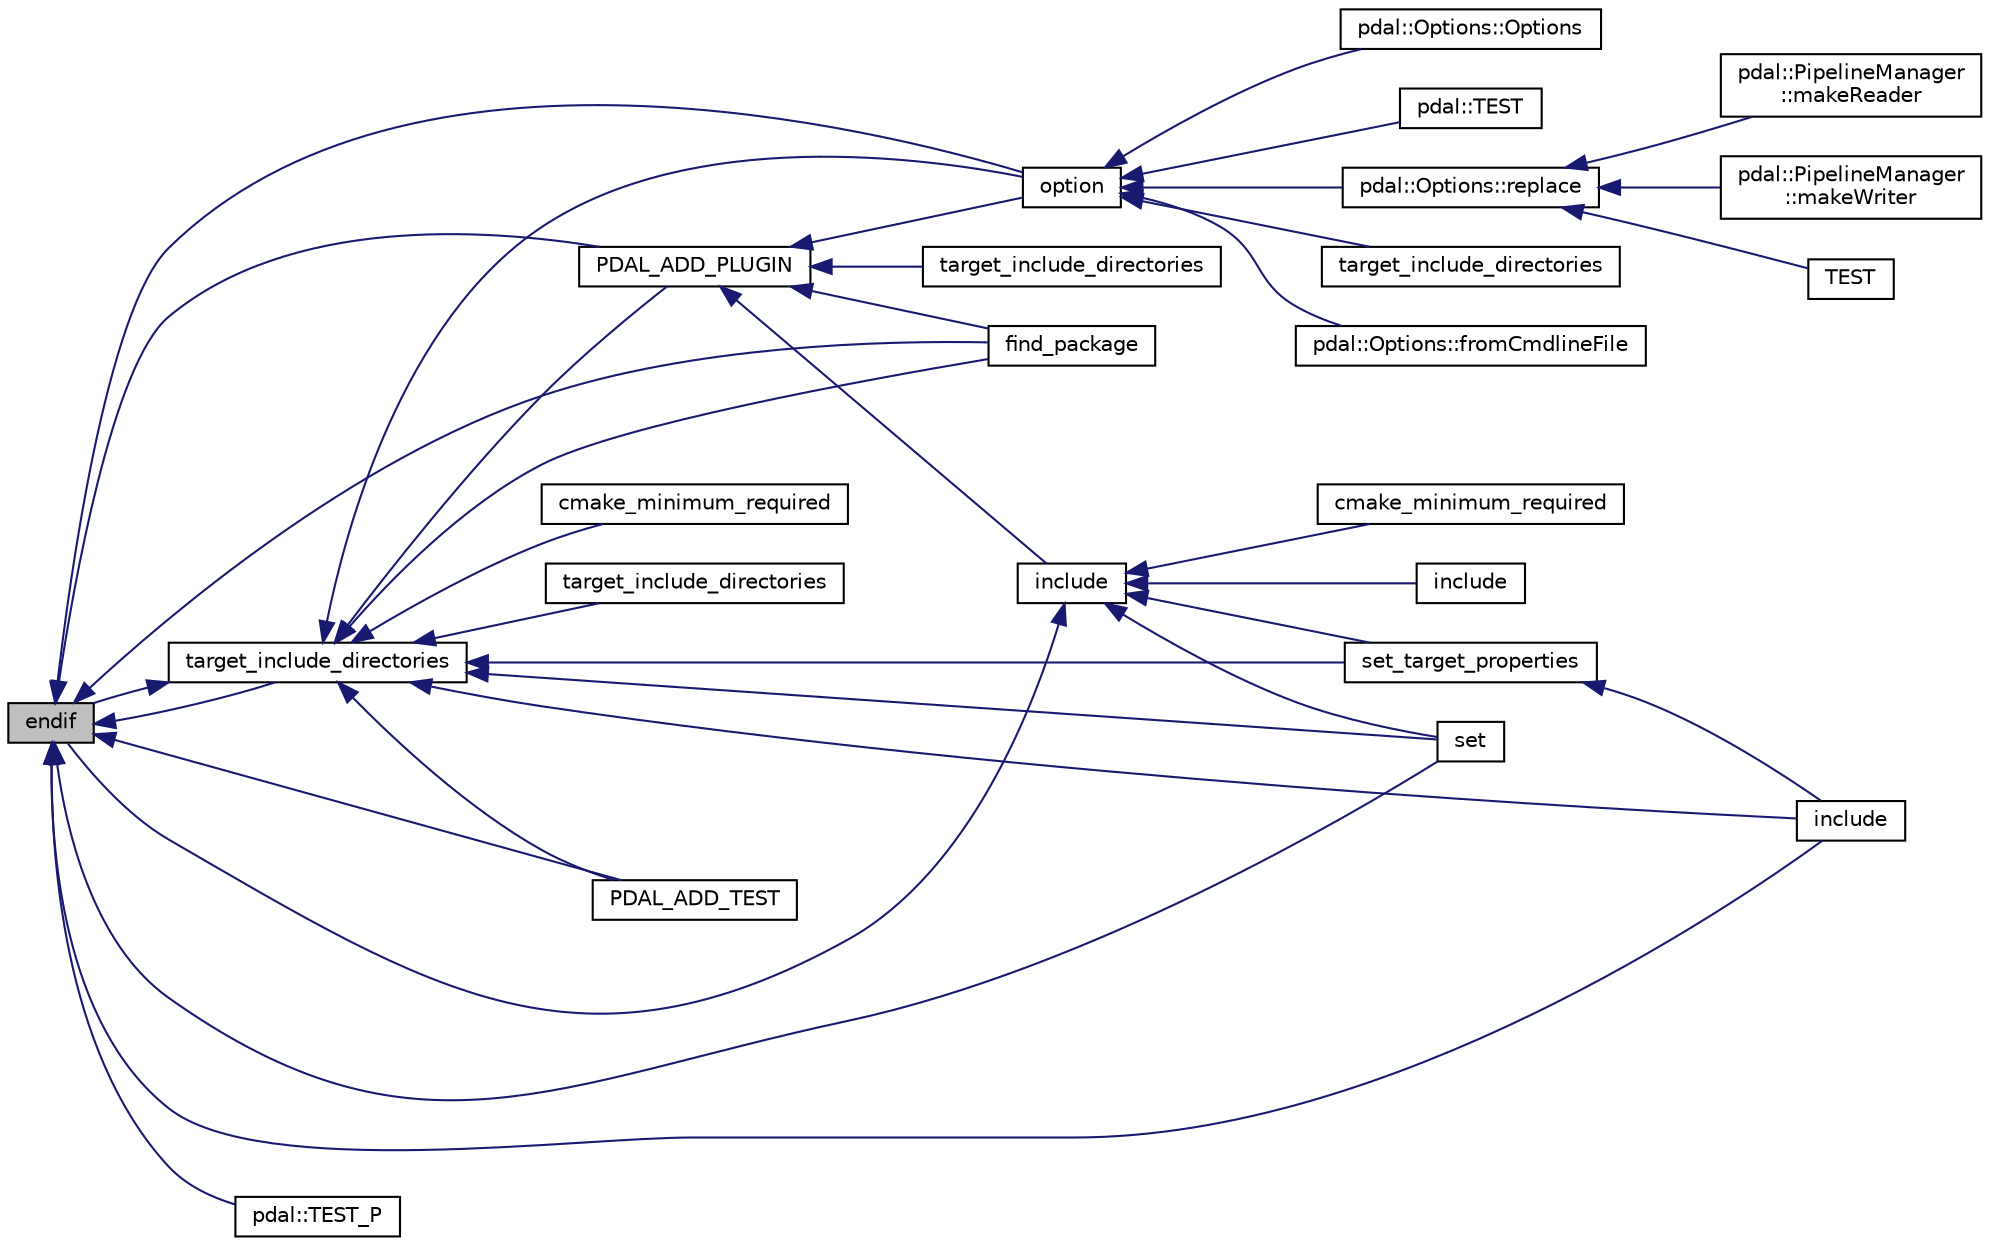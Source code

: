 digraph "endif"
{
  edge [fontname="Helvetica",fontsize="10",labelfontname="Helvetica",labelfontsize="10"];
  node [fontname="Helvetica",fontsize="10",shape=record];
  rankdir="LR";
  Node1 [label="endif",height=0.2,width=0.4,color="black", fillcolor="grey75", style="filled", fontcolor="black"];
  Node1 -> Node2 [dir="back",color="midnightblue",fontsize="10",style="solid",fontname="Helvetica"];
  Node2 [label="find_package",height=0.2,width=0.4,color="black", fillcolor="white", style="filled",URL="$plugins_2pcl_2CMakeLists_8txt.html#aeb94e26e191424877b600ea56cb1988a"];
  Node1 -> Node3 [dir="back",color="midnightblue",fontsize="10",style="solid",fontname="Helvetica"];
  Node3 [label="include",height=0.2,width=0.4,color="black", fillcolor="white", style="filled",URL="$plugins_2matlab_2CMakeLists_8txt.html#a139691a0c4a734d96555f643d75185e4"];
  Node1 -> Node4 [dir="back",color="midnightblue",fontsize="10",style="solid",fontname="Helvetica"];
  Node4 [label="option",height=0.2,width=0.4,color="black", fillcolor="white", style="filled",URL="$plugins_2cpd_2CMakeLists_8txt.html#a07f071e11fd317756f94ff028b629ebf"];
  Node4 -> Node5 [dir="back",color="midnightblue",fontsize="10",style="solid",fontname="Helvetica"];
  Node5 [label="target_include_directories",height=0.2,width=0.4,color="black", fillcolor="white", style="filled",URL="$plugins_2rxp_2CMakeLists_8txt.html#a96f116bcb64cc351c935f3bfcd6dcbca"];
  Node4 -> Node6 [dir="back",color="midnightblue",fontsize="10",style="solid",fontname="Helvetica"];
  Node6 [label="pdal::Options::fromCmdlineFile",height=0.2,width=0.4,color="black", fillcolor="white", style="filled",URL="$classpdal_1_1Options.html#a1a7ad95963052f30ee58f7958c201edf"];
  Node4 -> Node7 [dir="back",color="midnightblue",fontsize="10",style="solid",fontname="Helvetica"];
  Node7 [label="pdal::Options::Options",height=0.2,width=0.4,color="black", fillcolor="white", style="filled",URL="$classpdal_1_1Options.html#ab379e8c7e61c2eb6db89b13922cea7d2"];
  Node4 -> Node8 [dir="back",color="midnightblue",fontsize="10",style="solid",fontname="Helvetica"];
  Node8 [label="pdal::Options::replace",height=0.2,width=0.4,color="black", fillcolor="white", style="filled",URL="$classpdal_1_1Options.html#ac68182ff4da939a6896f9cbb2fc0dd90"];
  Node8 -> Node9 [dir="back",color="midnightblue",fontsize="10",style="solid",fontname="Helvetica"];
  Node9 [label="pdal::PipelineManager\l::makeReader",height=0.2,width=0.4,color="black", fillcolor="white", style="filled",URL="$classpdal_1_1PipelineManager.html#a9b5b93498ef9ce477c9be6125816b97f"];
  Node8 -> Node10 [dir="back",color="midnightblue",fontsize="10",style="solid",fontname="Helvetica"];
  Node10 [label="pdal::PipelineManager\l::makeWriter",height=0.2,width=0.4,color="black", fillcolor="white", style="filled",URL="$classpdal_1_1PipelineManager.html#a799449dfca11d1961ea0ecd8cdb886a5"];
  Node8 -> Node11 [dir="back",color="midnightblue",fontsize="10",style="solid",fontname="Helvetica"];
  Node11 [label="TEST",height=0.2,width=0.4,color="black", fillcolor="white", style="filled",URL="$BPFTest_8cpp.html#a30071d5dd68251f1768dbe4e3623c615"];
  Node4 -> Node12 [dir="back",color="midnightblue",fontsize="10",style="solid",fontname="Helvetica"];
  Node12 [label="pdal::TEST",height=0.2,width=0.4,color="black", fillcolor="white", style="filled",URL="$namespacepdal.html#aeb4ef85ebf69fda6f12fd1c6ce19c695"];
  Node1 -> Node13 [dir="back",color="midnightblue",fontsize="10",style="solid",fontname="Helvetica"];
  Node13 [label="PDAL_ADD_PLUGIN",height=0.2,width=0.4,color="black", fillcolor="white", style="filled",URL="$plugins_2sqlite_2CMakeLists_8txt.html#ae13dd749ac3c6bc0aacc152ad068c9cf"];
  Node13 -> Node4 [dir="back",color="midnightblue",fontsize="10",style="solid",fontname="Helvetica"];
  Node13 -> Node14 [dir="back",color="midnightblue",fontsize="10",style="solid",fontname="Helvetica"];
  Node14 [label="include",height=0.2,width=0.4,color="black", fillcolor="white", style="filled",URL="$plugins_2geowave_2CMakeLists_8txt.html#a40f7f560816321b423ccda46740e1b80"];
  Node14 -> Node1 [dir="back",color="midnightblue",fontsize="10",style="solid",fontname="Helvetica"];
  Node14 -> Node15 [dir="back",color="midnightblue",fontsize="10",style="solid",fontname="Helvetica"];
  Node15 [label="cmake_minimum_required",height=0.2,width=0.4,color="black", fillcolor="white", style="filled",URL="$java_2native_2src_2CMakeLists_8txt.html#a997bd4020962e458d3948eb3e383cbdd"];
  Node14 -> Node16 [dir="back",color="midnightblue",fontsize="10",style="solid",fontname="Helvetica"];
  Node16 [label="set_target_properties",height=0.2,width=0.4,color="black", fillcolor="white", style="filled",URL="$plugins_2python_2plang_2CMakeLists_8txt.html#a37ea3a3a886fcb0bac4bdb58b4074459"];
  Node16 -> Node3 [dir="back",color="midnightblue",fontsize="10",style="solid",fontname="Helvetica"];
  Node14 -> Node17 [dir="back",color="midnightblue",fontsize="10",style="solid",fontname="Helvetica"];
  Node17 [label="include",height=0.2,width=0.4,color="black", fillcolor="white", style="filled",URL="$plugins_2sqlite_2CMakeLists_8txt.html#a1b0a81895483ca0a5d697710b1e8c699"];
  Node14 -> Node18 [dir="back",color="midnightblue",fontsize="10",style="solid",fontname="Helvetica"];
  Node18 [label="set",height=0.2,width=0.4,color="black", fillcolor="white", style="filled",URL="$tools_2nitfwrap_2CMakeLists_8txt.html#a69a6adbdb33d6a3b0f2011b256f0a7a7"];
  Node13 -> Node19 [dir="back",color="midnightblue",fontsize="10",style="solid",fontname="Helvetica"];
  Node19 [label="target_include_directories",height=0.2,width=0.4,color="black", fillcolor="white", style="filled",URL="$plugins_2nitf_2CMakeLists_8txt.html#a807418d94ca8fa37342c97e0b10aba9f"];
  Node13 -> Node2 [dir="back",color="midnightblue",fontsize="10",style="solid",fontname="Helvetica"];
  Node1 -> Node20 [dir="back",color="midnightblue",fontsize="10",style="solid",fontname="Helvetica"];
  Node20 [label="PDAL_ADD_TEST",height=0.2,width=0.4,color="black", fillcolor="white", style="filled",URL="$plugins_2rxp_2CMakeLists_8txt.html#ac440d3bdd76d5d60db4364e47cc09f5f"];
  Node1 -> Node18 [dir="back",color="midnightblue",fontsize="10",style="solid",fontname="Helvetica"];
  Node1 -> Node21 [dir="back",color="midnightblue",fontsize="10",style="solid",fontname="Helvetica"];
  Node21 [label="target_include_directories",height=0.2,width=0.4,color="black", fillcolor="white", style="filled",URL="$plugins_2greyhound_2CMakeLists_8txt.html#aaf2c36d971af3676acf24962f41e8fce"];
  Node21 -> Node1 [dir="back",color="midnightblue",fontsize="10",style="solid",fontname="Helvetica"];
  Node21 -> Node22 [dir="back",color="midnightblue",fontsize="10",style="solid",fontname="Helvetica"];
  Node22 [label="cmake_minimum_required",height=0.2,width=0.4,color="black", fillcolor="white", style="filled",URL="$examples_2writing_2CMakeLists_8txt.html#a6de164ad0f2bd7539377640c4de059d3"];
  Node21 -> Node4 [dir="back",color="midnightblue",fontsize="10",style="solid",fontname="Helvetica"];
  Node21 -> Node3 [dir="back",color="midnightblue",fontsize="10",style="solid",fontname="Helvetica"];
  Node21 -> Node23 [dir="back",color="midnightblue",fontsize="10",style="solid",fontname="Helvetica"];
  Node23 [label="target_include_directories",height=0.2,width=0.4,color="black", fillcolor="white", style="filled",URL="$plugins_2mbio_2CMakeLists_8txt.html#ad0d618bcbab0fcc6817145391a7a3133"];
  Node21 -> Node2 [dir="back",color="midnightblue",fontsize="10",style="solid",fontname="Helvetica"];
  Node21 -> Node16 [dir="back",color="midnightblue",fontsize="10",style="solid",fontname="Helvetica"];
  Node21 -> Node20 [dir="back",color="midnightblue",fontsize="10",style="solid",fontname="Helvetica"];
  Node21 -> Node13 [dir="back",color="midnightblue",fontsize="10",style="solid",fontname="Helvetica"];
  Node21 -> Node18 [dir="back",color="midnightblue",fontsize="10",style="solid",fontname="Helvetica"];
  Node1 -> Node24 [dir="back",color="midnightblue",fontsize="10",style="solid",fontname="Helvetica"];
  Node24 [label="pdal::TEST_P",height=0.2,width=0.4,color="black", fillcolor="white", style="filled",URL="$namespacepdal.html#a828f4c33f28b39f623b641bbb79d5602"];
}
